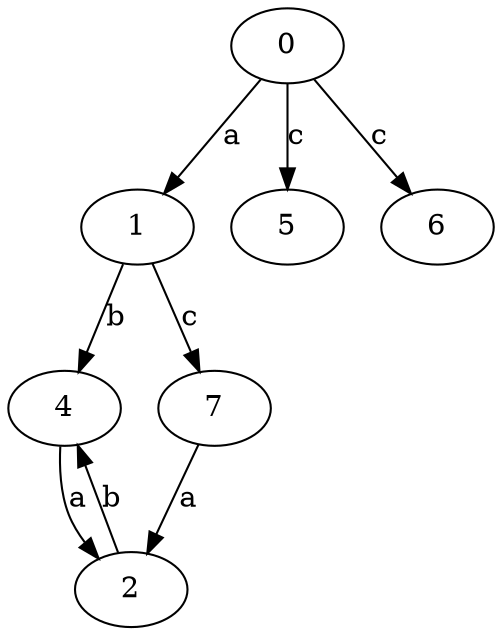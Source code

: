 strict digraph  {
0;
1;
2;
4;
5;
6;
7;
0 -> 1  [label=a];
0 -> 5  [label=c];
0 -> 6  [label=c];
1 -> 4  [label=b];
1 -> 7  [label=c];
2 -> 4  [label=b];
4 -> 2  [label=a];
7 -> 2  [label=a];
}
